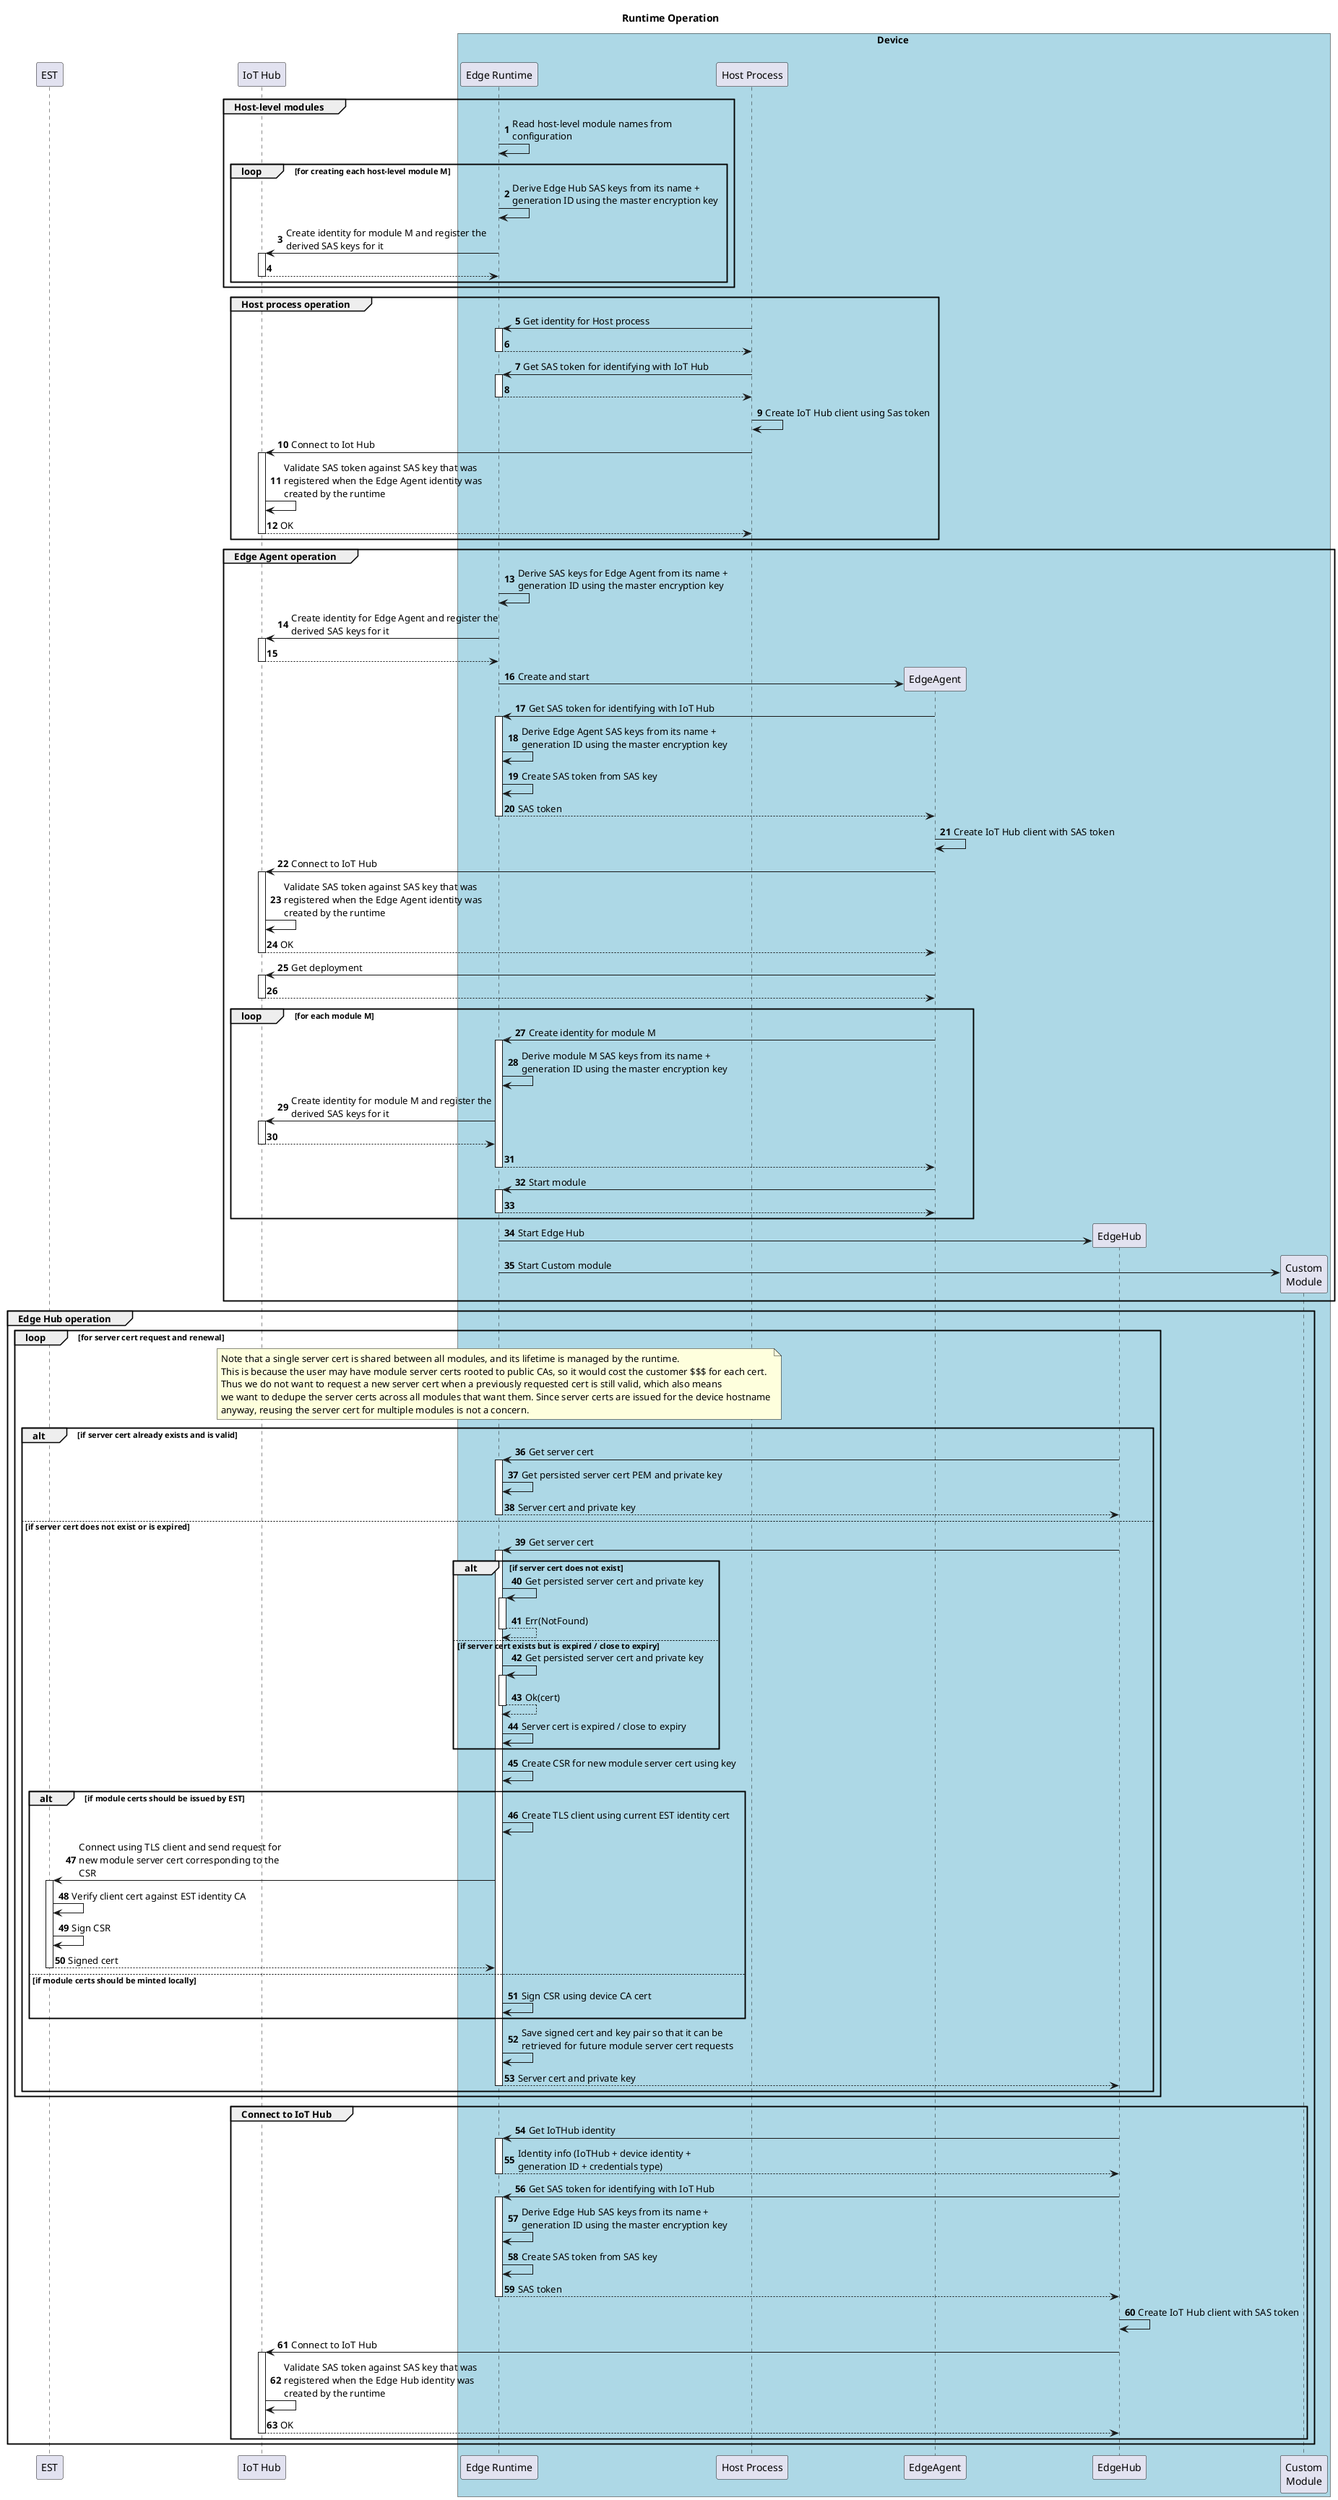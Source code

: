 @startuml

title Runtime Operation
skinparam maxMessageSize 300

participant "EST" as est
participant "IoT Hub" as hub

box Device #LightBlue
	participant "Edge Runtime" as runtime
	participant "Host Process" as hlm
	participant EdgeAgent as ea
	participant EdgeHub as eh
	participant "Custom\nModule" as cm
end box

autonumber

group Host-level modules
	runtime -> runtime: Read host-level module names from configuration 
	loop for creating each host-level module M
		runtime -> runtime: Derive Edge Hub SAS keys from its name + generation ID using the master encryption key
		runtime -> hub ++: Create identity for module M and register the derived SAS keys for it
		return
	end
end

group Host process operation
	hlm -> runtime ++: Get identity for Host process
	return
	hlm -> runtime ++: Get SAS token for identifying with IoT Hub
	return

	hlm -> hlm: Create IoT Hub client using Sas token
	hlm -> hub ++: Connect to Iot Hub
	hub -> hub: Validate SAS token against SAS key that was registered when the Edge Agent identity was created by the runtime
	return OK
end

group Edge Agent operation
	runtime -> runtime: Derive SAS keys for Edge Agent from its name + generation ID using the master encryption key
	runtime -> hub ++: Create identity for Edge Agent and register the derived SAS keys for it
	return

	runtime -> ea **: Create and start

	ea -> runtime ++: Get SAS token for identifying with IoT Hub
	runtime -> runtime: Derive Edge Agent SAS keys from its name + generation ID using the master encryption key
	runtime -> runtime: Create SAS token from SAS key
	return SAS token
	ea -> ea: Create IoT Hub client with SAS token
	ea -> hub ++: Connect to IoT Hub
	hub -> hub: Validate SAS token against SAS key that was registered when the Edge Agent identity was created by the runtime
	return OK
	ea -> hub ++: Get deployment
	return

	loop for each module M
		ea -> runtime ++: Create identity for module M
		runtime -> runtime: Derive module M SAS keys from its name + generation ID using the master encryption key
		runtime -> hub ++: Create identity for module M and register the derived SAS keys for it
		return
		return

		ea -> runtime ++: Start module
		return
	end

	runtime -> eh **: Start Edge Hub
	runtime -> cm **: Start Custom module
end

group Edge Hub operation
	loop for server cert request and renewal
		note over runtime
			Note that a single server cert is shared between all modules, and its lifetime is managed by the runtime.
			This is because the user may have module server certs rooted to public CAs, so it would cost the customer $$$ for each cert.
			Thus we do not want to request a new server cert when a previously requested cert is still valid, which also means
			we want to dedupe the server certs across all modules that want them. Since server certs are issued for the device hostname
			anyway, reusing the server cert for multiple modules is not a concern.
		end note

		alt if server cert already exists and is valid
			eh -> runtime ++: Get server cert
			runtime -> runtime: Get persisted server cert PEM and private key
			return Server cert and private key

		else if server cert does not exist or is expired
			eh -> runtime ++: Get server cert
			alt if server cert does not exist
				runtime -> runtime ++: Get persisted server cert and private key
				return Err(NotFound)
			else if server cert exists but is expired / close to expiry
				runtime -> runtime ++: Get persisted server cert and private key
				return Ok(cert)
				runtime -> runtime: Server cert is expired / close to expiry
			end

			runtime -> runtime: Create CSR for new module server cert using key

			alt if module certs should be issued by EST
				runtime -> runtime: Create TLS client using current EST identity cert
				runtime -> est ++: Connect using TLS client and send request for new module server cert corresponding to the CSR
				est -> est: Verify client cert against EST identity CA
				est -> est: Sign CSR
				return Signed cert

			else if module certs should be minted locally
				runtime -> runtime: Sign CSR using device CA cert
			end

			runtime -> runtime: Save signed cert and key pair so that it can be retrieved for future module server cert requests
			return Server cert and private key

		end
	end

	group Connect to IoT Hub
		eh -> runtime ++: Get IoTHub identity
		return Identity info (IoTHub + device identity + generation ID + credentials type)

		eh -> runtime ++: Get SAS token for identifying with IoT Hub
		runtime -> runtime: Derive Edge Hub SAS keys from its name + generation ID using the master encryption key
		runtime -> runtime: Create SAS token from SAS key
		return SAS token
		eh -> eh: Create IoT Hub client with SAS token
		eh -> hub ++: Connect to IoT Hub
		hub -> hub: Validate SAS token against SAS key that was registered when the Edge Hub identity was created by the runtime
		return OK
	end
end

@enduml
